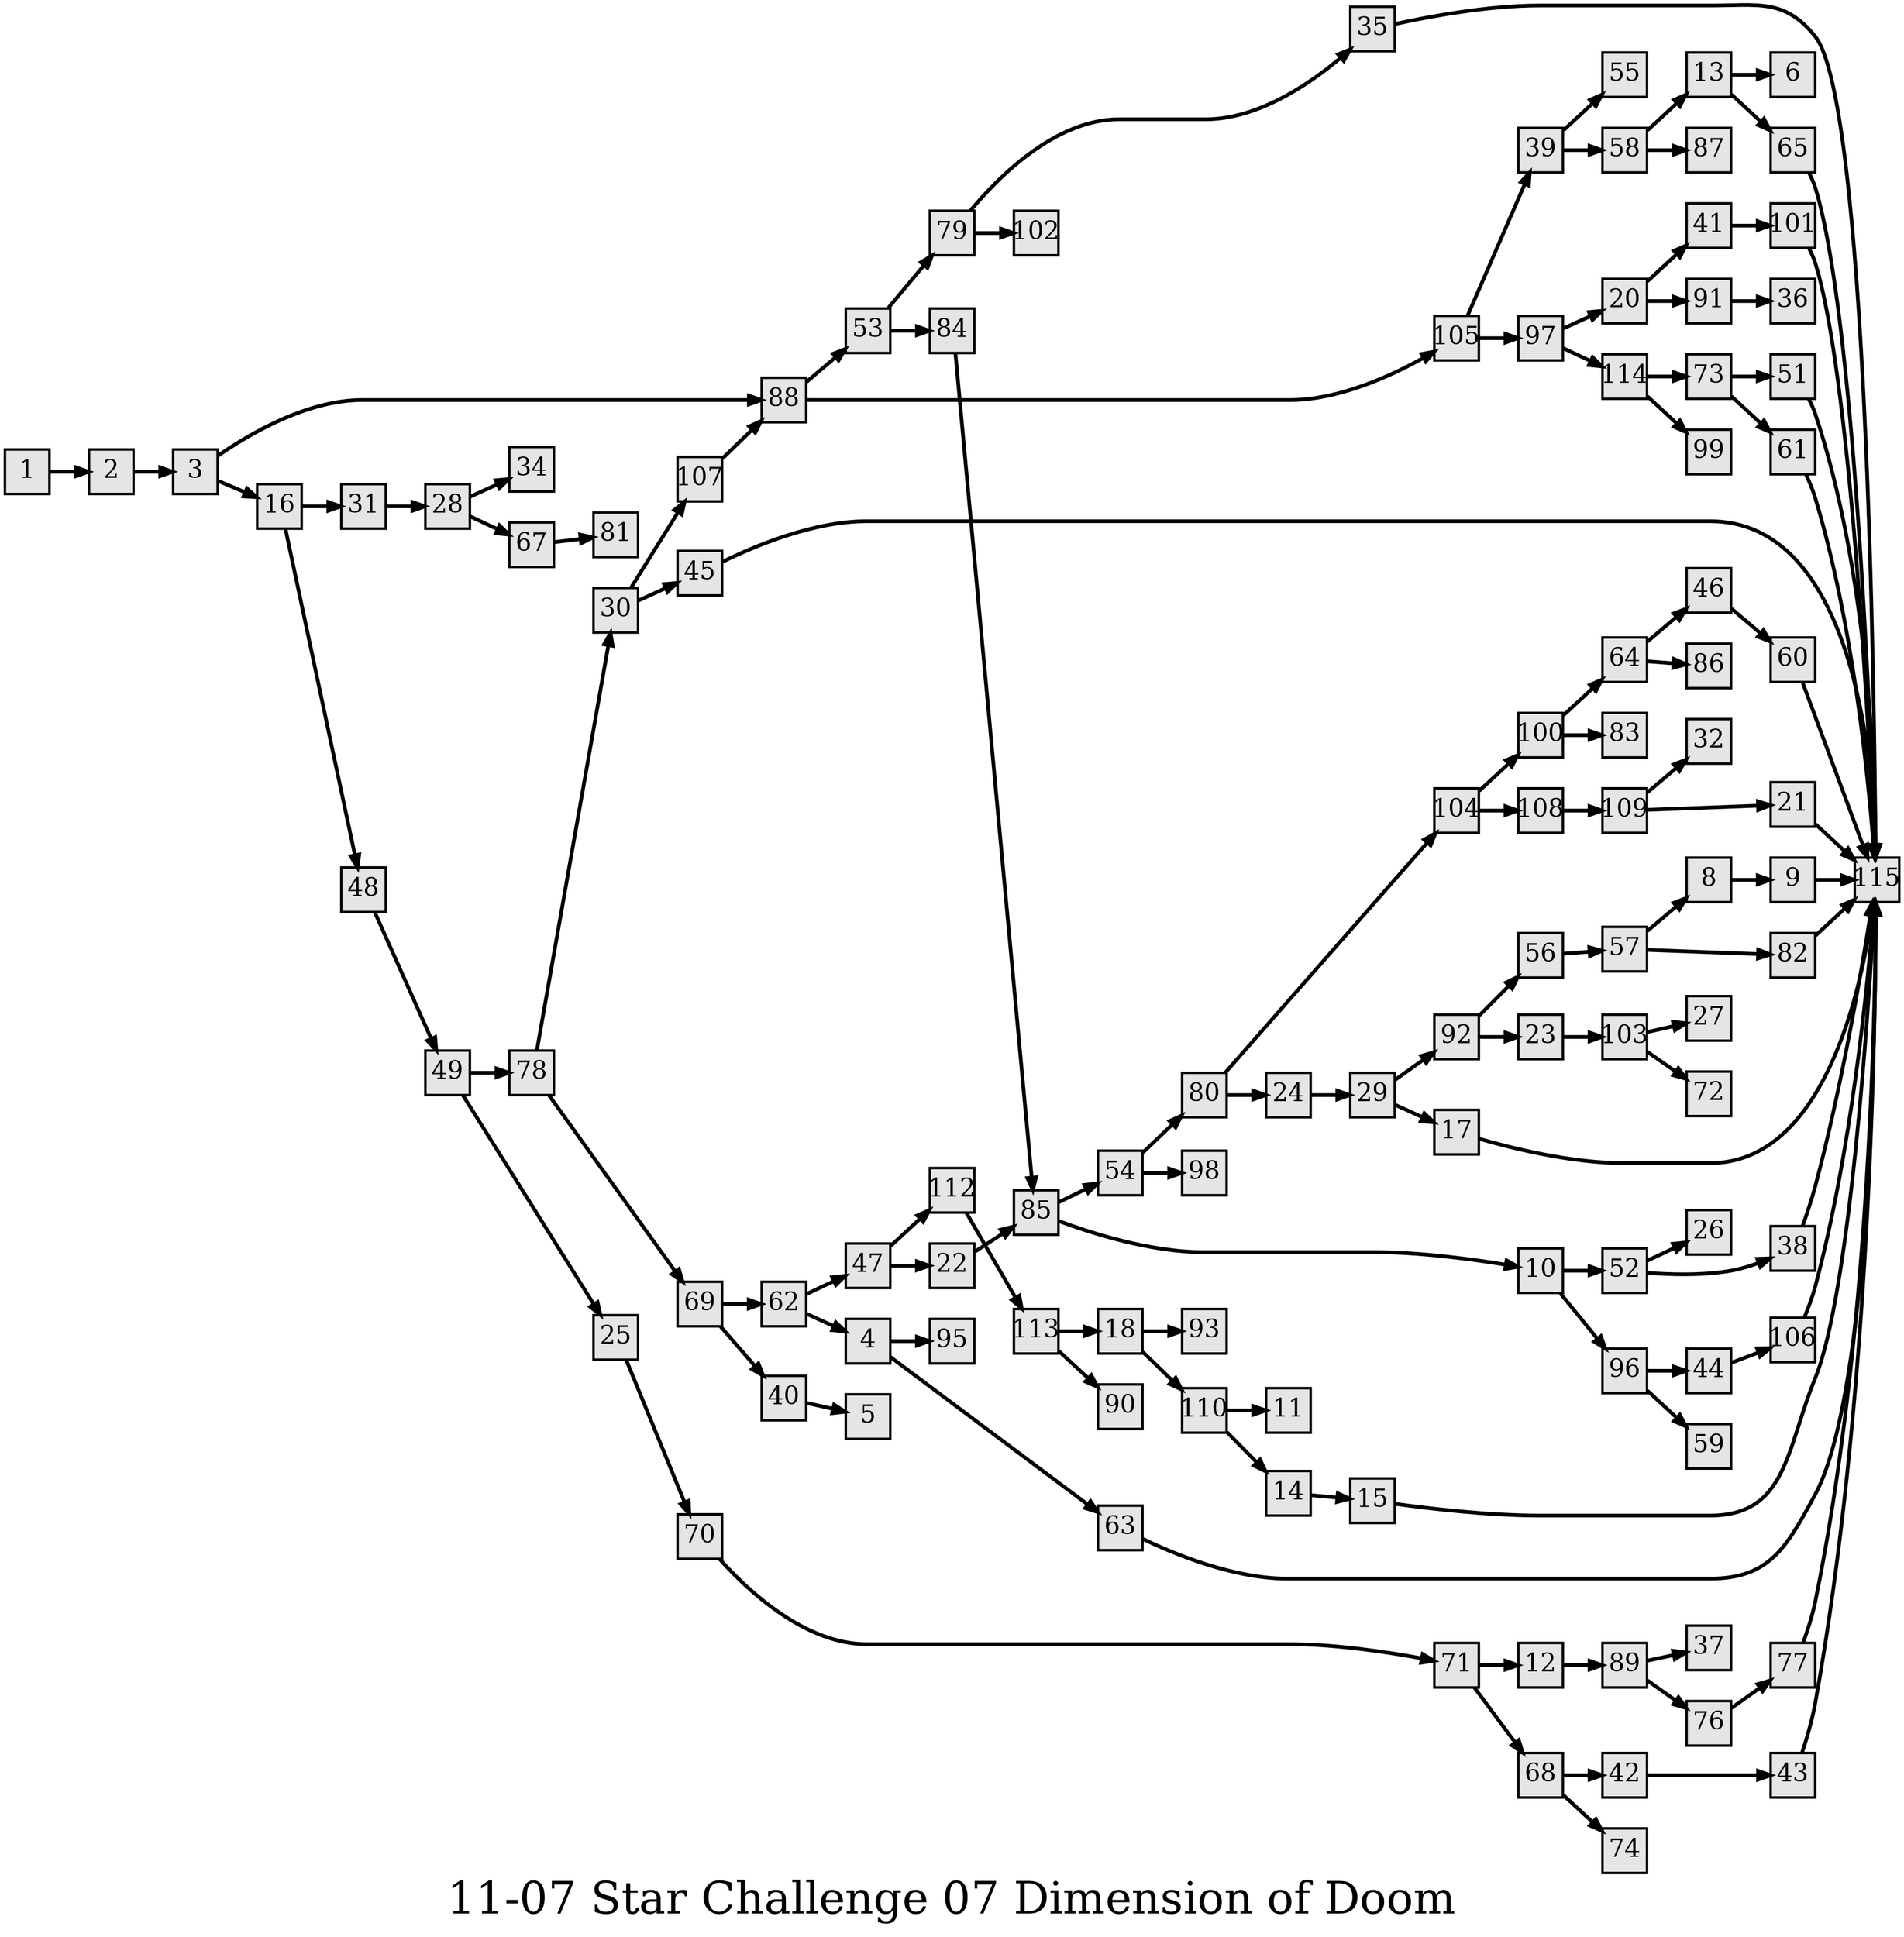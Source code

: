 digraph g{
  graph [ label="11-07 Star Challenge 07 Dimension of Doom" rankdir=LR, ordering=out, fontsize=36, nodesep="0.35", ranksep="0.45"];
  node  [shape=rect, penwidth=2, fontsize=20, style=filled, fillcolor=grey90, margin="0,0", labelfloat=true, regular=true, fixedsize=true];
  edge  [labelfloat=true, penwidth=3, fontsize=12];
  // ---;
  // group  : Katz;
  // id     :;
  // gbid   :;
  // series :;
  // title  :;
  // author :;
  // credit:;
  // - name : Kylie McGregor;
  // role : encoder;
  // date : 2017-08-24;
  // - name : Jeremy Douglass;
  // role : editor;
  // date : 2017-10-19;
  // render:;
  // - name   : small;
  // styles : gvStyles-small.txt;
  // engine : dot;
  // comment: >;
  
  // ---;
  
  // From | To | Label;
  
  1 -> 2;
  2 -> 3;
  3 -> 88;
  3 -> 16;
  4 -> 95;
  4 -> 63;
  8 -> 9;
  9 -> 115;
  10 -> 52;
  10 -> 96;
  12 -> 89;
  13 -> 6;
  13 -> 65;
  14 -> 15;
  15 -> 115;
  16 -> 31;
  16 -> 48;
  17 -> 115;
  18 -> 93;
  18 -> 110;
  20 -> 41;
  20 -> 91;
  21 -> 115;
  22 -> 85;
  23 -> 103;
  24 -> 29;
  25 -> 70;
  28 -> 34;
  28 -> 67;
  29 -> 92;
  29 -> 17;
  30 -> 107;
  30 -> 45;
  31 -> 28;
  35 -> 115;
  38 -> 115;
  39 -> 55;
  39 -> 58;
  40 -> 5;
  41 -> 101;
  42 -> 43;
  43 -> 115;
  44 -> 106;
  45 -> 115;
  46 -> 60;
  47 -> 112;
  47 -> 22;
  48 -> 49;
  49 -> 78;
  49 -> 25;
  51 -> 115;
  52 -> 26;
  52 -> 38;
  53 -> 79;
  53 -> 84;
  54 -> 80;
  54 -> 98;
  56 -> 57;
  57 -> 8;
  57 -> 82;
  58 -> 13;
  58 -> 87;
  60 -> 115;
  61 -> 115;
  62 -> 47;
  62 -> 4;
  63 -> 115;
  64 -> 46;
  64 -> 86;
  65 -> 115;
  67 -> 81;
  68 -> 42;
  68 -> 74;
  69 -> 62;
  69 -> 40;
  70 -> 71;
  71 -> 12;
  71 -> 68;
  73 -> 51;
  73 -> 61;
  76 -> 77;
  77 -> 115;
  78 -> 30;
  78 -> 69;
  79 -> 35;
  79 -> 102;
  80 -> 104;
  80 -> 24;
  82 -> 115;
  84 -> 85;
  85 -> 54;
  85 -> 10;
  88 -> 53;
  88 -> 105;
  89 -> 37;
  89 -> 76;
  91 -> 36;
  92 -> 56;
  92 -> 23;
  96 -> 44;
  96 -> 59;
  97 -> 20;
  97 -> 114;
  100 -> 64;
  100 -> 83;
  101 -> 115;
  103 -> 27;
  103 -> 72;
  104 -> 100;
  104 -> 108;
  105 -> 39;
  105 -> 97;
  106 -> 115;
  107 -> 88;
  108 -> 109;
  109 -> 32;
  109 -> 21;
  110 -> 11;
  110 -> 14;
  112 -> 113;
  113 -> 18;
  113 -> 90;
  114 -> 73;
  114 -> 99;
}

